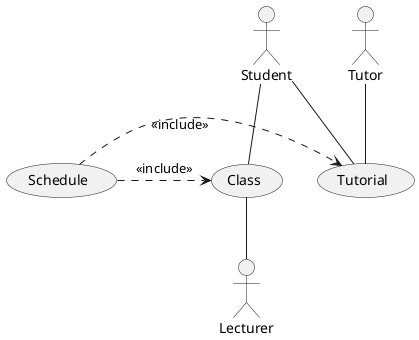 @startuml hire
actor :Student: as Student
actor :Lecturer: as Lecturer
actor :Tutor: as Tutor

usecase (Class) as Class
usecase (Tutorial) as Tutorial
usecase (Schedule) as Schedule

Schedule .> Class : <<include>>
Schedule .> Tutorial : <<include>>
Student -- Class
Student -- Tutorial
Tutor -- Tutorial
Class -- Lecturer
@enduml